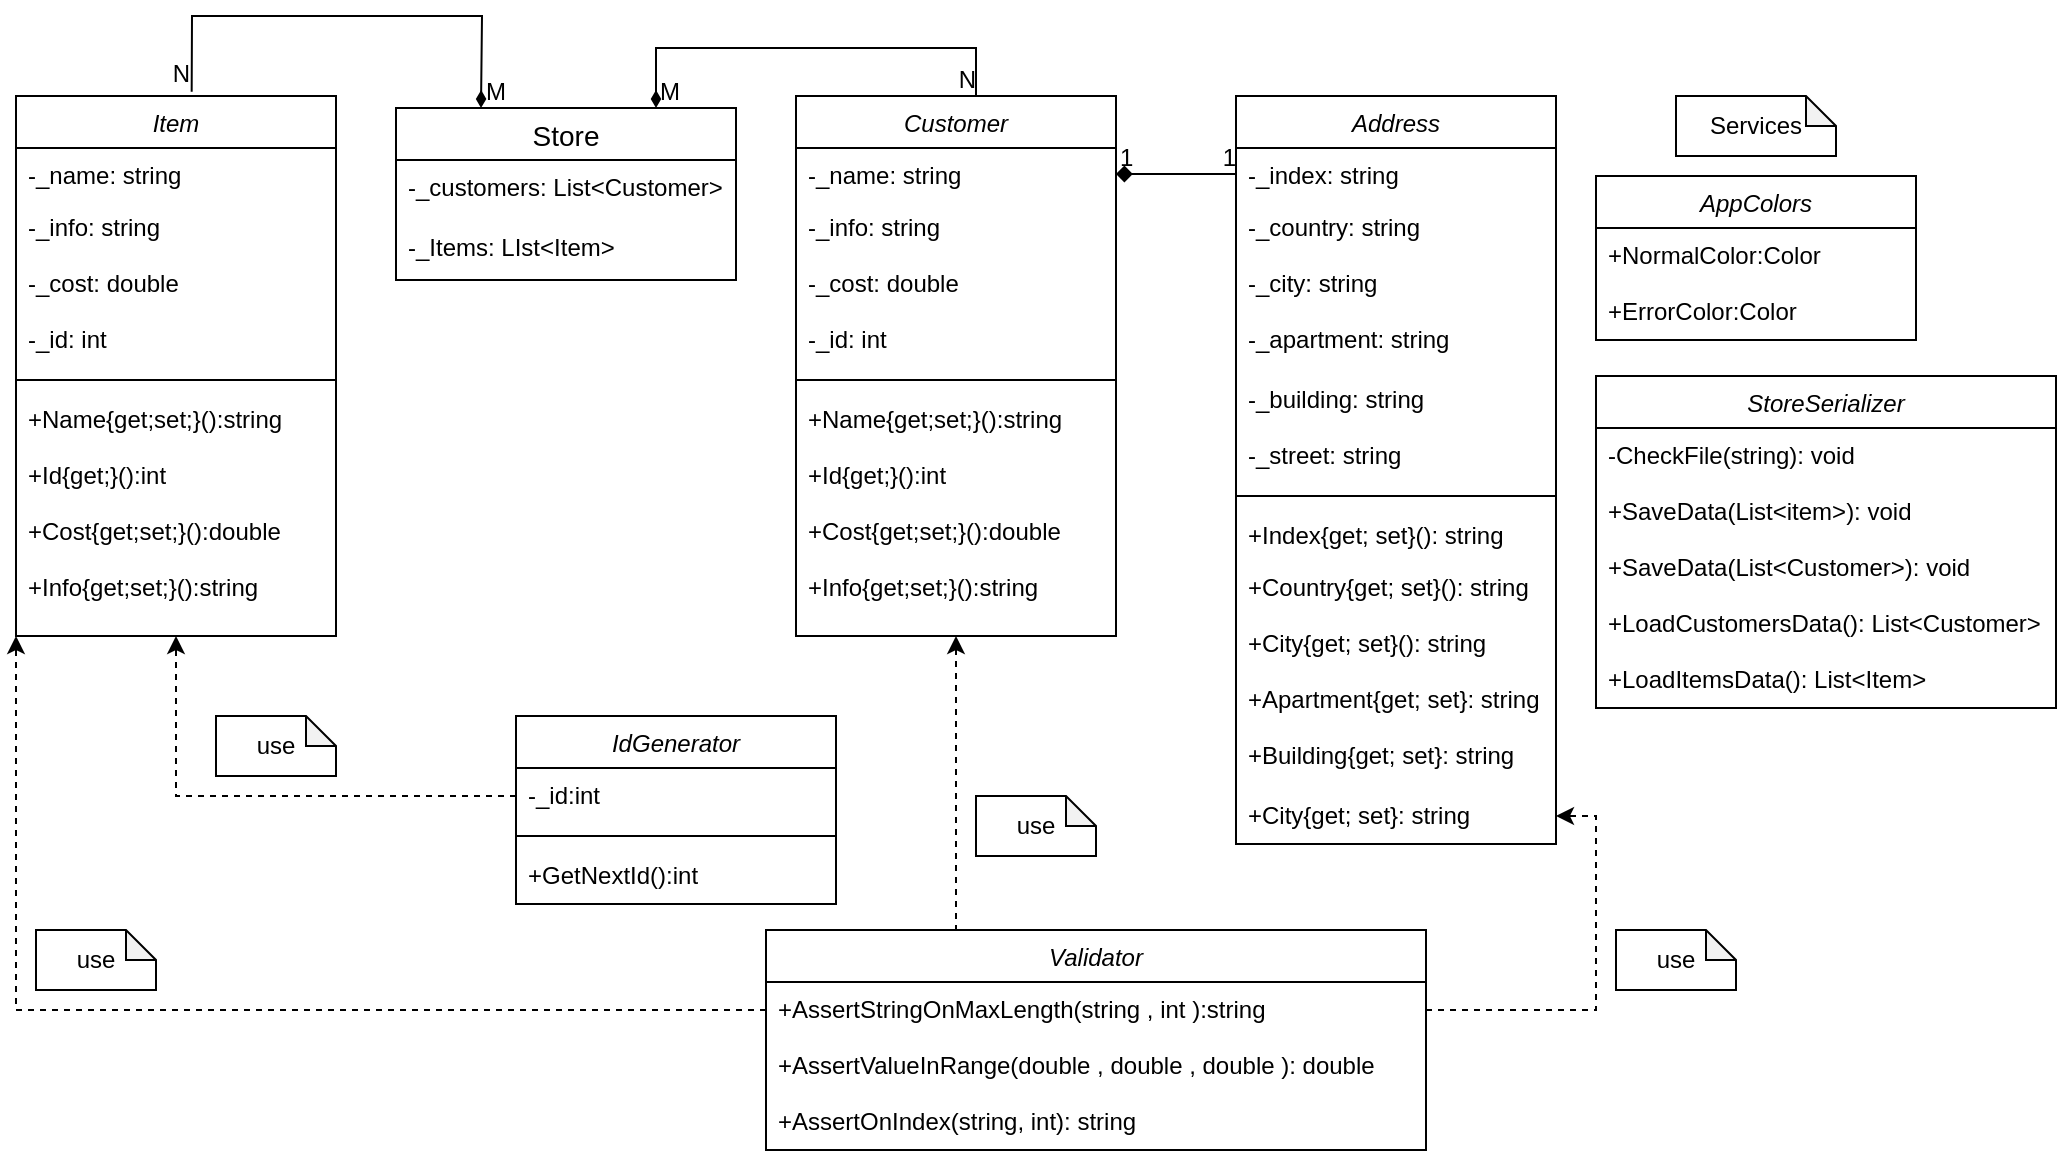 <mxfile version="20.5.3" type="device"><diagram id="C5RBs43oDa-KdzZeNtuy" name="Page-1"><mxGraphModel dx="1848" dy="567" grid="1" gridSize="10" guides="1" tooltips="1" connect="1" arrows="1" fold="1" page="1" pageScale="1" pageWidth="827" pageHeight="1169" background="#FFFFFF" math="0" shadow="0"><root><mxCell id="WIyWlLk6GJQsqaUBKTNV-0"/><mxCell id="WIyWlLk6GJQsqaUBKTNV-1" parent="WIyWlLk6GJQsqaUBKTNV-0"/><mxCell id="zkfFHV4jXpPFQw0GAbJ--0" value="Item" style="swimlane;fontStyle=2;align=center;verticalAlign=top;childLayout=stackLayout;horizontal=1;startSize=26;horizontalStack=0;resizeParent=1;resizeLast=0;collapsible=1;marginBottom=0;rounded=0;shadow=0;strokeWidth=1;" parent="WIyWlLk6GJQsqaUBKTNV-1" vertex="1"><mxGeometry x="-110" y="60" width="160" height="270" as="geometry"><mxRectangle x="230" y="140" width="160" height="26" as="alternateBounds"/></mxGeometry></mxCell><mxCell id="zkfFHV4jXpPFQw0GAbJ--1" value="-_name: string" style="text;align=left;verticalAlign=top;spacingLeft=4;spacingRight=4;overflow=hidden;rotatable=0;points=[[0,0.5],[1,0.5]];portConstraint=eastwest;" parent="zkfFHV4jXpPFQw0GAbJ--0" vertex="1"><mxGeometry y="26" width="160" height="26" as="geometry"/></mxCell><mxCell id="zkfFHV4jXpPFQw0GAbJ--2" value="-_info: string" style="text;align=left;verticalAlign=top;spacingLeft=4;spacingRight=4;overflow=hidden;rotatable=0;points=[[0,0.5],[1,0.5]];portConstraint=eastwest;rounded=0;shadow=0;html=0;" parent="zkfFHV4jXpPFQw0GAbJ--0" vertex="1"><mxGeometry y="52" width="160" height="28" as="geometry"/></mxCell><mxCell id="519BTDG2XaVJSGXnpHSW-0" value="-_cost: double" style="text;align=left;verticalAlign=top;spacingLeft=4;spacingRight=4;overflow=hidden;rotatable=0;points=[[0,0.5],[1,0.5]];portConstraint=eastwest;rounded=0;shadow=0;html=0;" parent="zkfFHV4jXpPFQw0GAbJ--0" vertex="1"><mxGeometry y="80" width="160" height="28" as="geometry"/></mxCell><mxCell id="519BTDG2XaVJSGXnpHSW-1" value="-_id: int" style="text;align=left;verticalAlign=top;spacingLeft=4;spacingRight=4;overflow=hidden;rotatable=0;points=[[0,0.5],[1,0.5]];portConstraint=eastwest;rounded=0;shadow=0;html=0;" parent="zkfFHV4jXpPFQw0GAbJ--0" vertex="1"><mxGeometry y="108" width="160" height="28" as="geometry"/></mxCell><mxCell id="zkfFHV4jXpPFQw0GAbJ--4" value="" style="line;html=1;strokeWidth=1;align=left;verticalAlign=middle;spacingTop=-1;spacingLeft=3;spacingRight=3;rotatable=0;labelPosition=right;points=[];portConstraint=eastwest;" parent="zkfFHV4jXpPFQw0GAbJ--0" vertex="1"><mxGeometry y="136" width="160" height="12" as="geometry"/></mxCell><mxCell id="519BTDG2XaVJSGXnpHSW-2" value="+Name{get;set;}():string" style="text;align=left;verticalAlign=top;spacingLeft=4;spacingRight=4;overflow=hidden;rotatable=0;points=[[0,0.5],[1,0.5]];portConstraint=eastwest;rounded=0;shadow=0;html=0;" parent="zkfFHV4jXpPFQw0GAbJ--0" vertex="1"><mxGeometry y="148" width="160" height="28" as="geometry"/></mxCell><mxCell id="519BTDG2XaVJSGXnpHSW-5" value="+Id{get;}():int" style="text;align=left;verticalAlign=top;spacingLeft=4;spacingRight=4;overflow=hidden;rotatable=0;points=[[0,0.5],[1,0.5]];portConstraint=eastwest;rounded=0;shadow=0;html=0;" parent="zkfFHV4jXpPFQw0GAbJ--0" vertex="1"><mxGeometry y="176" width="160" height="28" as="geometry"/></mxCell><mxCell id="519BTDG2XaVJSGXnpHSW-4" value="+Cost{get;set;}():double" style="text;align=left;verticalAlign=top;spacingLeft=4;spacingRight=4;overflow=hidden;rotatable=0;points=[[0,0.5],[1,0.5]];portConstraint=eastwest;rounded=0;shadow=0;html=0;" parent="zkfFHV4jXpPFQw0GAbJ--0" vertex="1"><mxGeometry y="204" width="160" height="28" as="geometry"/></mxCell><mxCell id="519BTDG2XaVJSGXnpHSW-3" value="+Info{get;set;}():string" style="text;align=left;verticalAlign=top;spacingLeft=4;spacingRight=4;overflow=hidden;rotatable=0;points=[[0,0.5],[1,0.5]];portConstraint=eastwest;rounded=0;shadow=0;html=0;" parent="zkfFHV4jXpPFQw0GAbJ--0" vertex="1"><mxGeometry y="232" width="160" height="28" as="geometry"/></mxCell><mxCell id="519BTDG2XaVJSGXnpHSW-16" value="AppColors" style="swimlane;fontStyle=2;align=center;verticalAlign=top;childLayout=stackLayout;horizontal=1;startSize=26;horizontalStack=0;resizeParent=1;resizeLast=0;collapsible=1;marginBottom=0;rounded=0;shadow=0;strokeWidth=1;" parent="WIyWlLk6GJQsqaUBKTNV-1" vertex="1"><mxGeometry x="680" y="100" width="160" height="82" as="geometry"><mxRectangle x="230" y="140" width="160" height="26" as="alternateBounds"/></mxGeometry></mxCell><mxCell id="519BTDG2XaVJSGXnpHSW-21" value="+NormalColor:Color" style="text;align=left;verticalAlign=top;spacingLeft=4;spacingRight=4;overflow=hidden;rotatable=0;points=[[0,0.5],[1,0.5]];portConstraint=eastwest;rounded=0;shadow=0;html=0;" parent="519BTDG2XaVJSGXnpHSW-16" vertex="1"><mxGeometry y="26" width="160" height="28" as="geometry"/></mxCell><mxCell id="519BTDG2XaVJSGXnpHSW-22" value="+ErrorColor:Color" style="text;align=left;verticalAlign=top;spacingLeft=4;spacingRight=4;overflow=hidden;rotatable=0;points=[[0,0.5],[1,0.5]];portConstraint=eastwest;rounded=0;shadow=0;html=0;" parent="519BTDG2XaVJSGXnpHSW-16" vertex="1"><mxGeometry y="54" width="160" height="28" as="geometry"/></mxCell><mxCell id="519BTDG2XaVJSGXnpHSW-24" value="IdGenerator" style="swimlane;fontStyle=2;align=center;verticalAlign=top;childLayout=stackLayout;horizontal=1;startSize=26;horizontalStack=0;resizeParent=1;resizeLast=0;collapsible=1;marginBottom=0;rounded=0;shadow=0;strokeWidth=1;" parent="WIyWlLk6GJQsqaUBKTNV-1" vertex="1"><mxGeometry x="140" y="370" width="160" height="94" as="geometry"><mxRectangle x="230" y="140" width="160" height="26" as="alternateBounds"/></mxGeometry></mxCell><mxCell id="519BTDG2XaVJSGXnpHSW-25" value="-_id:int" style="text;align=left;verticalAlign=top;spacingLeft=4;spacingRight=4;overflow=hidden;rotatable=0;points=[[0,0.5],[1,0.5]];portConstraint=eastwest;rounded=0;shadow=0;html=0;" parent="519BTDG2XaVJSGXnpHSW-24" vertex="1"><mxGeometry y="26" width="160" height="28" as="geometry"/></mxCell><mxCell id="519BTDG2XaVJSGXnpHSW-27" value="" style="line;html=1;strokeWidth=1;align=left;verticalAlign=middle;spacingTop=-1;spacingLeft=3;spacingRight=3;rotatable=0;labelPosition=right;points=[];portConstraint=eastwest;" parent="519BTDG2XaVJSGXnpHSW-24" vertex="1"><mxGeometry y="54" width="160" height="12" as="geometry"/></mxCell><mxCell id="519BTDG2XaVJSGXnpHSW-26" value="+GetNextId():int" style="text;align=left;verticalAlign=top;spacingLeft=4;spacingRight=4;overflow=hidden;rotatable=0;points=[[0,0.5],[1,0.5]];portConstraint=eastwest;rounded=0;shadow=0;html=0;" parent="519BTDG2XaVJSGXnpHSW-24" vertex="1"><mxGeometry y="66" width="160" height="28" as="geometry"/></mxCell><mxCell id="519BTDG2XaVJSGXnpHSW-28" value="" style="endArrow=classic;html=1;rounded=0;exitX=0;exitY=0.5;exitDx=0;exitDy=0;entryX=0.5;entryY=1;entryDx=0;entryDy=0;dashed=1;" parent="WIyWlLk6GJQsqaUBKTNV-1" source="519BTDG2XaVJSGXnpHSW-25" target="zkfFHV4jXpPFQw0GAbJ--0" edge="1"><mxGeometry width="50" height="50" relative="1" as="geometry"><mxPoint x="350" y="320" as="sourcePoint"/><mxPoint x="290" y="410" as="targetPoint"/><Array as="points"><mxPoint x="-30" y="410"/></Array></mxGeometry></mxCell><mxCell id="519BTDG2XaVJSGXnpHSW-32" value="use" style="shape=note;whiteSpace=wrap;html=1;backgroundOutline=1;darkOpacity=0.05;size=15;" parent="WIyWlLk6GJQsqaUBKTNV-1" vertex="1"><mxGeometry x="-10" y="370" width="60" height="30" as="geometry"/></mxCell><mxCell id="N-7RvLQb_nXn4aWoGoAr-60" style="edgeStyle=orthogonalEdgeStyle;rounded=0;orthogonalLoop=1;jettySize=auto;html=1;exitX=0.25;exitY=0;exitDx=0;exitDy=0;entryX=0.5;entryY=1;entryDx=0;entryDy=0;dashed=1;" edge="1" parent="WIyWlLk6GJQsqaUBKTNV-1" source="519BTDG2XaVJSGXnpHSW-34" target="N-7RvLQb_nXn4aWoGoAr-1"><mxGeometry relative="1" as="geometry"><Array as="points"><mxPoint x="360" y="477"/></Array></mxGeometry></mxCell><mxCell id="519BTDG2XaVJSGXnpHSW-34" value="Validator&#10;" style="swimlane;fontStyle=2;align=center;verticalAlign=top;childLayout=stackLayout;horizontal=1;startSize=26;horizontalStack=0;resizeParent=1;resizeLast=0;collapsible=1;marginBottom=0;rounded=0;shadow=0;strokeWidth=1;" parent="WIyWlLk6GJQsqaUBKTNV-1" vertex="1"><mxGeometry x="265" y="477" width="330" height="110" as="geometry"><mxRectangle x="230" y="140" width="160" height="26" as="alternateBounds"/></mxGeometry></mxCell><mxCell id="519BTDG2XaVJSGXnpHSW-35" value="+AssertStringOnMaxLength(string , int ):string" style="text;align=left;verticalAlign=top;spacingLeft=4;spacingRight=4;overflow=hidden;rotatable=0;points=[[0,0.5],[1,0.5]];portConstraint=eastwest;rounded=0;shadow=0;html=0;" parent="519BTDG2XaVJSGXnpHSW-34" vertex="1"><mxGeometry y="26" width="330" height="28" as="geometry"/></mxCell><mxCell id="519BTDG2XaVJSGXnpHSW-37" value="+AssertValueInRange(double , double , double ): double&#10;" style="text;align=left;verticalAlign=top;spacingLeft=4;spacingRight=4;overflow=hidden;rotatable=0;points=[[0,0.5],[1,0.5]];portConstraint=eastwest;rounded=0;shadow=0;html=0;" parent="519BTDG2XaVJSGXnpHSW-34" vertex="1"><mxGeometry y="54" width="330" height="28" as="geometry"/></mxCell><mxCell id="N-7RvLQb_nXn4aWoGoAr-53" value="+AssertOnIndex(string, int): string" style="text;align=left;verticalAlign=top;spacingLeft=4;spacingRight=4;overflow=hidden;rotatable=0;points=[[0,0.5],[1,0.5]];portConstraint=eastwest;rounded=0;shadow=0;html=0;" vertex="1" parent="519BTDG2XaVJSGXnpHSW-34"><mxGeometry y="82" width="330" height="28" as="geometry"/></mxCell><mxCell id="519BTDG2XaVJSGXnpHSW-40" style="edgeStyle=orthogonalEdgeStyle;rounded=0;orthogonalLoop=1;jettySize=auto;html=1;exitX=0;exitY=0.5;exitDx=0;exitDy=0;entryX=0;entryY=1;entryDx=0;entryDy=0;dashed=1;" parent="WIyWlLk6GJQsqaUBKTNV-1" source="519BTDG2XaVJSGXnpHSW-35" target="zkfFHV4jXpPFQw0GAbJ--0" edge="1"><mxGeometry relative="1" as="geometry"/></mxCell><mxCell id="519BTDG2XaVJSGXnpHSW-41" value="use" style="shape=note;whiteSpace=wrap;html=1;backgroundOutline=1;darkOpacity=0.05;size=15;" parent="WIyWlLk6GJQsqaUBKTNV-1" vertex="1"><mxGeometry x="-100" y="477" width="60" height="30" as="geometry"/></mxCell><mxCell id="N-7RvLQb_nXn4aWoGoAr-0" style="edgeStyle=orthogonalEdgeStyle;rounded=0;orthogonalLoop=1;jettySize=auto;html=1;exitX=0.5;exitY=1;exitDx=0;exitDy=0;exitPerimeter=0;dashed=1;" edge="1" parent="WIyWlLk6GJQsqaUBKTNV-1"><mxGeometry relative="1" as="geometry"><mxPoint x="700.0" y="370" as="sourcePoint"/><mxPoint x="700.0" y="370" as="targetPoint"/></mxGeometry></mxCell><mxCell id="N-7RvLQb_nXn4aWoGoAr-1" value="Customer" style="swimlane;fontStyle=2;align=center;verticalAlign=top;childLayout=stackLayout;horizontal=1;startSize=26;horizontalStack=0;resizeParent=1;resizeLast=0;collapsible=1;marginBottom=0;rounded=0;shadow=0;strokeWidth=1;" vertex="1" parent="WIyWlLk6GJQsqaUBKTNV-1"><mxGeometry x="280" y="60" width="160" height="270" as="geometry"><mxRectangle x="230" y="140" width="160" height="26" as="alternateBounds"/></mxGeometry></mxCell><mxCell id="N-7RvLQb_nXn4aWoGoAr-2" value="-_name: string" style="text;align=left;verticalAlign=top;spacingLeft=4;spacingRight=4;overflow=hidden;rotatable=0;points=[[0,0.5],[1,0.5]];portConstraint=eastwest;" vertex="1" parent="N-7RvLQb_nXn4aWoGoAr-1"><mxGeometry y="26" width="160" height="26" as="geometry"/></mxCell><mxCell id="N-7RvLQb_nXn4aWoGoAr-3" value="-_info: string" style="text;align=left;verticalAlign=top;spacingLeft=4;spacingRight=4;overflow=hidden;rotatable=0;points=[[0,0.5],[1,0.5]];portConstraint=eastwest;rounded=0;shadow=0;html=0;" vertex="1" parent="N-7RvLQb_nXn4aWoGoAr-1"><mxGeometry y="52" width="160" height="28" as="geometry"/></mxCell><mxCell id="N-7RvLQb_nXn4aWoGoAr-4" value="-_cost: double" style="text;align=left;verticalAlign=top;spacingLeft=4;spacingRight=4;overflow=hidden;rotatable=0;points=[[0,0.5],[1,0.5]];portConstraint=eastwest;rounded=0;shadow=0;html=0;" vertex="1" parent="N-7RvLQb_nXn4aWoGoAr-1"><mxGeometry y="80" width="160" height="28" as="geometry"/></mxCell><mxCell id="N-7RvLQb_nXn4aWoGoAr-5" value="-_id: int" style="text;align=left;verticalAlign=top;spacingLeft=4;spacingRight=4;overflow=hidden;rotatable=0;points=[[0,0.5],[1,0.5]];portConstraint=eastwest;rounded=0;shadow=0;html=0;" vertex="1" parent="N-7RvLQb_nXn4aWoGoAr-1"><mxGeometry y="108" width="160" height="28" as="geometry"/></mxCell><mxCell id="N-7RvLQb_nXn4aWoGoAr-6" value="" style="line;html=1;strokeWidth=1;align=left;verticalAlign=middle;spacingTop=-1;spacingLeft=3;spacingRight=3;rotatable=0;labelPosition=right;points=[];portConstraint=eastwest;" vertex="1" parent="N-7RvLQb_nXn4aWoGoAr-1"><mxGeometry y="136" width="160" height="12" as="geometry"/></mxCell><mxCell id="N-7RvLQb_nXn4aWoGoAr-7" value="+Name{get;set;}():string" style="text;align=left;verticalAlign=top;spacingLeft=4;spacingRight=4;overflow=hidden;rotatable=0;points=[[0,0.5],[1,0.5]];portConstraint=eastwest;rounded=0;shadow=0;html=0;" vertex="1" parent="N-7RvLQb_nXn4aWoGoAr-1"><mxGeometry y="148" width="160" height="28" as="geometry"/></mxCell><mxCell id="N-7RvLQb_nXn4aWoGoAr-8" value="+Id{get;}():int" style="text;align=left;verticalAlign=top;spacingLeft=4;spacingRight=4;overflow=hidden;rotatable=0;points=[[0,0.5],[1,0.5]];portConstraint=eastwest;rounded=0;shadow=0;html=0;" vertex="1" parent="N-7RvLQb_nXn4aWoGoAr-1"><mxGeometry y="176" width="160" height="28" as="geometry"/></mxCell><mxCell id="N-7RvLQb_nXn4aWoGoAr-9" value="+Cost{get;set;}():double" style="text;align=left;verticalAlign=top;spacingLeft=4;spacingRight=4;overflow=hidden;rotatable=0;points=[[0,0.5],[1,0.5]];portConstraint=eastwest;rounded=0;shadow=0;html=0;" vertex="1" parent="N-7RvLQb_nXn4aWoGoAr-1"><mxGeometry y="204" width="160" height="28" as="geometry"/></mxCell><mxCell id="N-7RvLQb_nXn4aWoGoAr-10" value="+Info{get;set;}():string" style="text;align=left;verticalAlign=top;spacingLeft=4;spacingRight=4;overflow=hidden;rotatable=0;points=[[0,0.5],[1,0.5]];portConstraint=eastwest;rounded=0;shadow=0;html=0;" vertex="1" parent="N-7RvLQb_nXn4aWoGoAr-1"><mxGeometry y="232" width="160" height="28" as="geometry"/></mxCell><mxCell id="N-7RvLQb_nXn4aWoGoAr-26" value="Address" style="swimlane;fontStyle=2;align=center;verticalAlign=top;childLayout=stackLayout;horizontal=1;startSize=26;horizontalStack=0;resizeParent=1;resizeLast=0;collapsible=1;marginBottom=0;rounded=0;shadow=0;strokeWidth=1;" vertex="1" parent="WIyWlLk6GJQsqaUBKTNV-1"><mxGeometry x="500" y="60" width="160" height="374" as="geometry"><mxRectangle x="230" y="140" width="160" height="26" as="alternateBounds"/></mxGeometry></mxCell><mxCell id="N-7RvLQb_nXn4aWoGoAr-25" value="-_index: string    " style="text;align=left;verticalAlign=top;spacingLeft=4;spacingRight=4;overflow=hidden;rotatable=0;points=[[0,0.5],[1,0.5]];portConstraint=eastwest;" vertex="1" parent="N-7RvLQb_nXn4aWoGoAr-26"><mxGeometry y="26" width="160" height="26" as="geometry"/></mxCell><mxCell id="N-7RvLQb_nXn4aWoGoAr-24" value="-_country: string" style="text;align=left;verticalAlign=top;spacingLeft=4;spacingRight=4;overflow=hidden;rotatable=0;points=[[0,0.5],[1,0.5]];portConstraint=eastwest;rounded=0;shadow=0;html=0;" vertex="1" parent="N-7RvLQb_nXn4aWoGoAr-26"><mxGeometry y="52" width="160" height="28" as="geometry"/></mxCell><mxCell id="N-7RvLQb_nXn4aWoGoAr-23" value="-_city: string" style="text;align=left;verticalAlign=top;spacingLeft=4;spacingRight=4;overflow=hidden;rotatable=0;points=[[0,0.5],[1,0.5]];portConstraint=eastwest;rounded=0;shadow=0;html=0;" vertex="1" parent="N-7RvLQb_nXn4aWoGoAr-26"><mxGeometry y="80" width="160" height="28" as="geometry"/></mxCell><mxCell id="N-7RvLQb_nXn4aWoGoAr-20" value="-_apartment: string" style="text;align=left;verticalAlign=top;spacingLeft=4;spacingRight=4;overflow=hidden;rotatable=0;points=[[0,0.5],[1,0.5]];portConstraint=eastwest;rounded=0;shadow=0;html=0;" vertex="1" parent="N-7RvLQb_nXn4aWoGoAr-26"><mxGeometry y="108" width="160" height="30" as="geometry"/></mxCell><mxCell id="N-7RvLQb_nXn4aWoGoAr-21" value="-_building: string" style="text;align=left;verticalAlign=top;spacingLeft=4;spacingRight=4;overflow=hidden;rotatable=0;points=[[0,0.5],[1,0.5]];portConstraint=eastwest;rounded=0;shadow=0;html=0;" vertex="1" parent="N-7RvLQb_nXn4aWoGoAr-26"><mxGeometry y="138" width="160" height="28" as="geometry"/></mxCell><mxCell id="N-7RvLQb_nXn4aWoGoAr-22" value="-_street: string" style="text;align=left;verticalAlign=top;spacingLeft=4;spacingRight=4;overflow=hidden;rotatable=0;points=[[0,0.5],[1,0.5]];portConstraint=eastwest;rounded=0;shadow=0;html=0;" vertex="1" parent="N-7RvLQb_nXn4aWoGoAr-26"><mxGeometry y="166" width="160" height="28" as="geometry"/></mxCell><mxCell id="N-7RvLQb_nXn4aWoGoAr-31" value="" style="line;html=1;strokeWidth=1;align=left;verticalAlign=middle;spacingTop=-1;spacingLeft=3;spacingRight=3;rotatable=0;labelPosition=right;points=[];portConstraint=eastwest;" vertex="1" parent="N-7RvLQb_nXn4aWoGoAr-26"><mxGeometry y="194" width="160" height="12" as="geometry"/></mxCell><mxCell id="N-7RvLQb_nXn4aWoGoAr-36" value="+Index{get; set}(): string" style="text;align=left;verticalAlign=top;spacingLeft=4;spacingRight=4;overflow=hidden;rotatable=0;points=[[0,0.5],[1,0.5]];portConstraint=eastwest;" vertex="1" parent="N-7RvLQb_nXn4aWoGoAr-26"><mxGeometry y="206" width="160" height="26" as="geometry"/></mxCell><mxCell id="N-7RvLQb_nXn4aWoGoAr-37" value="+Country{get; set}(): string" style="text;align=left;verticalAlign=top;spacingLeft=4;spacingRight=4;overflow=hidden;rotatable=0;points=[[0,0.5],[1,0.5]];portConstraint=eastwest;rounded=0;shadow=0;html=0;" vertex="1" parent="N-7RvLQb_nXn4aWoGoAr-26"><mxGeometry y="232" width="160" height="28" as="geometry"/></mxCell><mxCell id="N-7RvLQb_nXn4aWoGoAr-41" value="+City{get; set}(): string" style="text;align=left;verticalAlign=top;spacingLeft=4;spacingRight=4;overflow=hidden;rotatable=0;points=[[0,0.5],[1,0.5]];portConstraint=eastwest;rounded=0;shadow=0;html=0;" vertex="1" parent="N-7RvLQb_nXn4aWoGoAr-26"><mxGeometry y="260" width="160" height="28" as="geometry"/></mxCell><mxCell id="N-7RvLQb_nXn4aWoGoAr-40" value="+Apartment{get; set}: string" style="text;align=left;verticalAlign=top;spacingLeft=4;spacingRight=4;overflow=hidden;rotatable=0;points=[[0,0.5],[1,0.5]];portConstraint=eastwest;rounded=0;shadow=0;html=0;" vertex="1" parent="N-7RvLQb_nXn4aWoGoAr-26"><mxGeometry y="288" width="160" height="28" as="geometry"/></mxCell><mxCell id="N-7RvLQb_nXn4aWoGoAr-39" value="+Building{get; set}: string" style="text;align=left;verticalAlign=top;spacingLeft=4;spacingRight=4;overflow=hidden;rotatable=0;points=[[0,0.5],[1,0.5]];portConstraint=eastwest;rounded=0;shadow=0;html=0;" vertex="1" parent="N-7RvLQb_nXn4aWoGoAr-26"><mxGeometry y="316" width="160" height="30" as="geometry"/></mxCell><mxCell id="N-7RvLQb_nXn4aWoGoAr-38" value="+City{get; set}: string" style="text;align=left;verticalAlign=top;spacingLeft=4;spacingRight=4;overflow=hidden;rotatable=0;points=[[0,0.5],[1,0.5]];portConstraint=eastwest;rounded=0;shadow=0;html=0;" vertex="1" parent="N-7RvLQb_nXn4aWoGoAr-26"><mxGeometry y="346" width="160" height="28" as="geometry"/></mxCell><mxCell id="N-7RvLQb_nXn4aWoGoAr-43" value="Services" style="shape=note;whiteSpace=wrap;html=1;backgroundOutline=1;darkOpacity=0.05;size=15;" vertex="1" parent="WIyWlLk6GJQsqaUBKTNV-1"><mxGeometry x="720" y="60" width="80" height="30" as="geometry"/></mxCell><mxCell id="N-7RvLQb_nXn4aWoGoAr-44" value="StoreSerializer" style="swimlane;fontStyle=2;align=center;verticalAlign=top;childLayout=stackLayout;horizontal=1;startSize=26;horizontalStack=0;resizeParent=1;resizeLast=0;collapsible=1;marginBottom=0;rounded=0;shadow=0;strokeWidth=1;" vertex="1" parent="WIyWlLk6GJQsqaUBKTNV-1"><mxGeometry x="680" y="200" width="230" height="166" as="geometry"><mxRectangle x="230" y="140" width="160" height="26" as="alternateBounds"/></mxGeometry></mxCell><mxCell id="N-7RvLQb_nXn4aWoGoAr-45" value="-CheckFile(string): void" style="text;align=left;verticalAlign=top;spacingLeft=4;spacingRight=4;overflow=hidden;rotatable=0;points=[[0,0.5],[1,0.5]];portConstraint=eastwest;rounded=0;shadow=0;html=0;" vertex="1" parent="N-7RvLQb_nXn4aWoGoAr-44"><mxGeometry y="26" width="230" height="28" as="geometry"/></mxCell><mxCell id="N-7RvLQb_nXn4aWoGoAr-46" value="+SaveData(List&lt;item&gt;): void" style="text;align=left;verticalAlign=top;spacingLeft=4;spacingRight=4;overflow=hidden;rotatable=0;points=[[0,0.5],[1,0.5]];portConstraint=eastwest;rounded=0;shadow=0;html=0;" vertex="1" parent="N-7RvLQb_nXn4aWoGoAr-44"><mxGeometry y="54" width="230" height="28" as="geometry"/></mxCell><mxCell id="N-7RvLQb_nXn4aWoGoAr-50" value="+SaveData(List&lt;Customer&gt;): void" style="text;align=left;verticalAlign=top;spacingLeft=4;spacingRight=4;overflow=hidden;rotatable=0;points=[[0,0.5],[1,0.5]];portConstraint=eastwest;rounded=0;shadow=0;html=0;" vertex="1" parent="N-7RvLQb_nXn4aWoGoAr-44"><mxGeometry y="82" width="230" height="28" as="geometry"/></mxCell><mxCell id="N-7RvLQb_nXn4aWoGoAr-51" value="+LoadCustomersData(): List&lt;Customer&gt;" style="text;align=left;verticalAlign=top;spacingLeft=4;spacingRight=4;overflow=hidden;rotatable=0;points=[[0,0.5],[1,0.5]];portConstraint=eastwest;rounded=0;shadow=0;html=0;" vertex="1" parent="N-7RvLQb_nXn4aWoGoAr-44"><mxGeometry y="110" width="230" height="28" as="geometry"/></mxCell><mxCell id="N-7RvLQb_nXn4aWoGoAr-52" value="+LoadItemsData(): List&lt;Item&gt;" style="text;align=left;verticalAlign=top;spacingLeft=4;spacingRight=4;overflow=hidden;rotatable=0;points=[[0,0.5],[1,0.5]];portConstraint=eastwest;rounded=0;shadow=0;html=0;" vertex="1" parent="N-7RvLQb_nXn4aWoGoAr-44"><mxGeometry y="138" width="230" height="28" as="geometry"/></mxCell><mxCell id="N-7RvLQb_nXn4aWoGoAr-55" style="edgeStyle=orthogonalEdgeStyle;rounded=0;orthogonalLoop=1;jettySize=auto;html=1;exitX=1;exitY=0.5;exitDx=0;exitDy=0;entryX=1;entryY=0.5;entryDx=0;entryDy=0;dashed=1;" edge="1" parent="WIyWlLk6GJQsqaUBKTNV-1" source="519BTDG2XaVJSGXnpHSW-35" target="N-7RvLQb_nXn4aWoGoAr-38"><mxGeometry relative="1" as="geometry"/></mxCell><mxCell id="N-7RvLQb_nXn4aWoGoAr-57" value="use" style="shape=note;whiteSpace=wrap;html=1;backgroundOutline=1;darkOpacity=0.05;size=15;" vertex="1" parent="WIyWlLk6GJQsqaUBKTNV-1"><mxGeometry x="690" y="477" width="60" height="30" as="geometry"/></mxCell><mxCell id="N-7RvLQb_nXn4aWoGoAr-61" value="use" style="shape=note;whiteSpace=wrap;html=1;backgroundOutline=1;darkOpacity=0.05;size=15;" vertex="1" parent="WIyWlLk6GJQsqaUBKTNV-1"><mxGeometry x="370" y="410" width="60" height="30" as="geometry"/></mxCell><mxCell id="N-7RvLQb_nXn4aWoGoAr-62" value="" style="endArrow=none;html=1;rounded=0;entryX=0;entryY=0.5;entryDx=0;entryDy=0;exitX=1;exitY=0.5;exitDx=0;exitDy=0;startArrow=diamond;startFill=1;" edge="1" parent="WIyWlLk6GJQsqaUBKTNV-1" source="N-7RvLQb_nXn4aWoGoAr-2" target="N-7RvLQb_nXn4aWoGoAr-25"><mxGeometry relative="1" as="geometry"><mxPoint x="414" y="98.41" as="sourcePoint"/><mxPoint x="574" y="98.41" as="targetPoint"/></mxGeometry></mxCell><mxCell id="N-7RvLQb_nXn4aWoGoAr-63" value="1" style="resizable=0;html=1;align=left;verticalAlign=bottom;" connectable="0" vertex="1" parent="N-7RvLQb_nXn4aWoGoAr-62"><mxGeometry x="-1" relative="1" as="geometry"/></mxCell><mxCell id="N-7RvLQb_nXn4aWoGoAr-64" value="1" style="resizable=0;html=1;align=right;verticalAlign=bottom;" connectable="0" vertex="1" parent="N-7RvLQb_nXn4aWoGoAr-62"><mxGeometry x="1" relative="1" as="geometry"/></mxCell><mxCell id="N-7RvLQb_nXn4aWoGoAr-82" value="Store" style="swimlane;fontStyle=0;childLayout=stackLayout;horizontal=1;startSize=26;horizontalStack=0;resizeParent=1;resizeParentMax=0;resizeLast=0;collapsible=1;marginBottom=0;align=center;fontSize=14;" vertex="1" parent="WIyWlLk6GJQsqaUBKTNV-1"><mxGeometry x="80" y="66" width="170" height="86" as="geometry"/></mxCell><mxCell id="N-7RvLQb_nXn4aWoGoAr-83" value="-_customers: List&lt;Customer&gt;" style="text;strokeColor=none;fillColor=none;spacingLeft=4;spacingRight=4;overflow=hidden;rotatable=0;points=[[0,0.5],[1,0.5]];portConstraint=eastwest;fontSize=12;" vertex="1" parent="N-7RvLQb_nXn4aWoGoAr-82"><mxGeometry y="26" width="170" height="30" as="geometry"/></mxCell><mxCell id="N-7RvLQb_nXn4aWoGoAr-84" value="-_Items: LIst&lt;Item&gt;" style="text;strokeColor=none;fillColor=none;spacingLeft=4;spacingRight=4;overflow=hidden;rotatable=0;points=[[0,0.5],[1,0.5]];portConstraint=eastwest;fontSize=12;" vertex="1" parent="N-7RvLQb_nXn4aWoGoAr-82"><mxGeometry y="56" width="170" height="30" as="geometry"/></mxCell><mxCell id="N-7RvLQb_nXn4aWoGoAr-88" value="" style="endArrow=none;html=1;rounded=0;startArrow=diamondThin;startFill=1;" edge="1" parent="WIyWlLk6GJQsqaUBKTNV-1"><mxGeometry relative="1" as="geometry"><mxPoint x="210" y="66" as="sourcePoint"/><mxPoint x="370" y="60" as="targetPoint"/><Array as="points"><mxPoint x="210" y="36"/><mxPoint x="370" y="36"/></Array></mxGeometry></mxCell><mxCell id="N-7RvLQb_nXn4aWoGoAr-89" value="M" style="resizable=0;html=1;align=left;verticalAlign=bottom;" connectable="0" vertex="1" parent="N-7RvLQb_nXn4aWoGoAr-88"><mxGeometry x="-1" relative="1" as="geometry"/></mxCell><mxCell id="N-7RvLQb_nXn4aWoGoAr-90" value="N" style="resizable=0;html=1;align=right;verticalAlign=bottom;" connectable="0" vertex="1" parent="N-7RvLQb_nXn4aWoGoAr-88"><mxGeometry x="1" relative="1" as="geometry"/></mxCell><mxCell id="N-7RvLQb_nXn4aWoGoAr-94" value="" style="endArrow=none;html=1;rounded=0;startArrow=diamondThin;startFill=1;entryX=0.549;entryY=-0.008;entryDx=0;entryDy=0;entryPerimeter=0;exitX=0.25;exitY=0;exitDx=0;exitDy=0;" edge="1" parent="WIyWlLk6GJQsqaUBKTNV-1" source="N-7RvLQb_nXn4aWoGoAr-82" target="zkfFHV4jXpPFQw0GAbJ--0"><mxGeometry relative="1" as="geometry"><mxPoint x="60" y="50" as="sourcePoint"/><mxPoint x="220" y="44.0" as="targetPoint"/><Array as="points"><mxPoint x="123" y="20"/><mxPoint x="-22" y="20"/></Array></mxGeometry></mxCell><mxCell id="N-7RvLQb_nXn4aWoGoAr-95" value="M" style="resizable=0;html=1;align=left;verticalAlign=bottom;" connectable="0" vertex="1" parent="N-7RvLQb_nXn4aWoGoAr-94"><mxGeometry x="-1" relative="1" as="geometry"/></mxCell><mxCell id="N-7RvLQb_nXn4aWoGoAr-96" value="N" style="resizable=0;html=1;align=right;verticalAlign=bottom;" connectable="0" vertex="1" parent="N-7RvLQb_nXn4aWoGoAr-94"><mxGeometry x="1" relative="1" as="geometry"/></mxCell></root></mxGraphModel></diagram></mxfile>